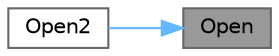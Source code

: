digraph "Open"
{
 // LATEX_PDF_SIZE
  bgcolor="transparent";
  edge [fontname=Helvetica,fontsize=10,labelfontname=Helvetica,labelfontsize=10];
  node [fontname=Helvetica,fontsize=10,shape=box,height=0.2,width=0.4];
  rankdir="RL";
  Node1 [id="Node000001",label="Open",height=0.2,width=0.4,color="gray40", fillcolor="grey60", style="filled", fontcolor="black",tooltip="打开指定地址的网络连接"];
  Node1 -> Node2 [id="edge1_Node000001_Node000002",dir="back",color="steelblue1",style="solid",tooltip=" "];
  Node2 [id="Node000002",label="Open2",height=0.2,width=0.4,color="grey40", fillcolor="white", style="filled",URL="$class_c_web_socket_client.html#af28b99e86e383edc1bc190f65aae3176",tooltip="打开指定地址的网络连接"];
}
